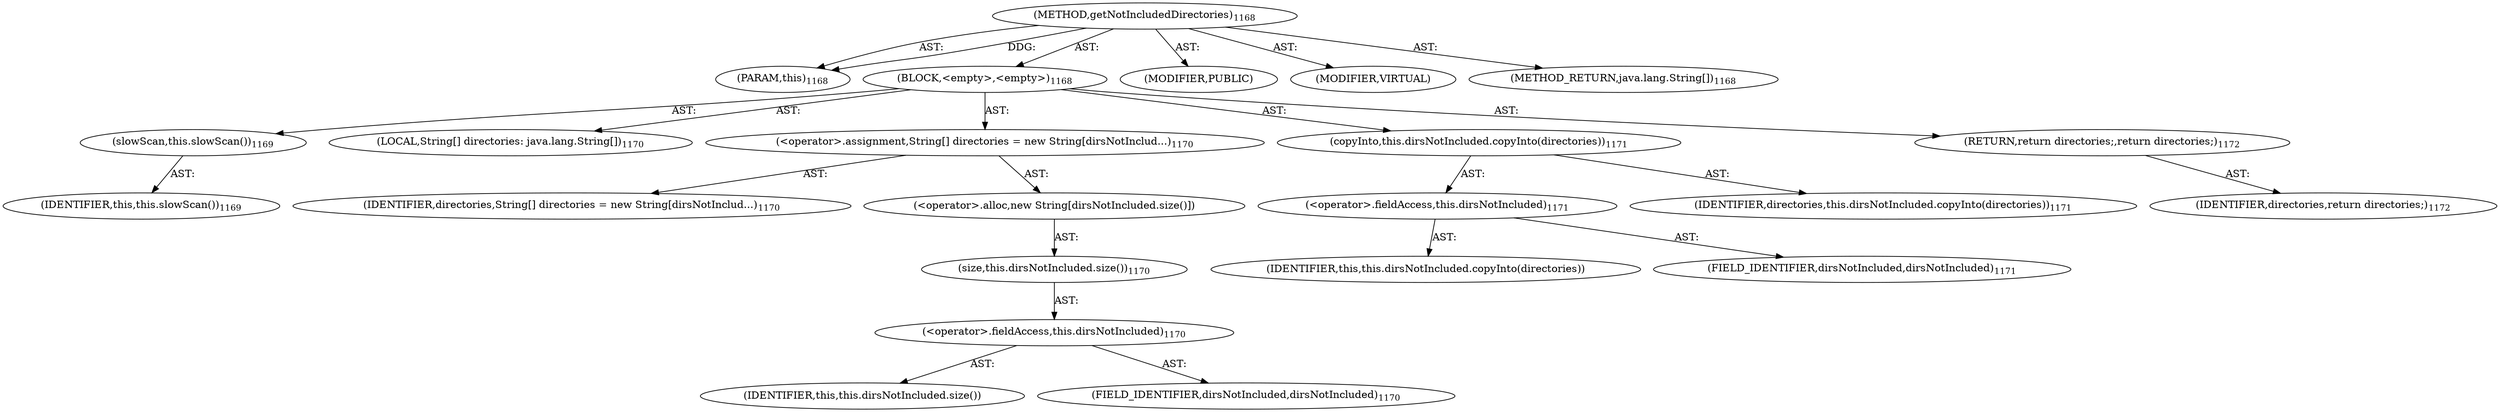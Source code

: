 digraph "getNotIncludedDirectories" {  
"111669149734" [label = <(METHOD,getNotIncludedDirectories)<SUB>1168</SUB>> ]
"115964117009" [label = <(PARAM,this)<SUB>1168</SUB>> ]
"25769803918" [label = <(BLOCK,&lt;empty&gt;,&lt;empty&gt;)<SUB>1168</SUB>> ]
"30064771675" [label = <(slowScan,this.slowScan())<SUB>1169</SUB>> ]
"68719476786" [label = <(IDENTIFIER,this,this.slowScan())<SUB>1169</SUB>> ]
"94489280561" [label = <(LOCAL,String[] directories: java.lang.String[])<SUB>1170</SUB>> ]
"30064771676" [label = <(&lt;operator&gt;.assignment,String[] directories = new String[dirsNotInclud...)<SUB>1170</SUB>> ]
"68719477268" [label = <(IDENTIFIER,directories,String[] directories = new String[dirsNotInclud...)<SUB>1170</SUB>> ]
"30064771677" [label = <(&lt;operator&gt;.alloc,new String[dirsNotIncluded.size()])> ]
"30064771678" [label = <(size,this.dirsNotIncluded.size())<SUB>1170</SUB>> ]
"30064771679" [label = <(&lt;operator&gt;.fieldAccess,this.dirsNotIncluded)<SUB>1170</SUB>> ]
"68719477269" [label = <(IDENTIFIER,this,this.dirsNotIncluded.size())> ]
"55834575023" [label = <(FIELD_IDENTIFIER,dirsNotIncluded,dirsNotIncluded)<SUB>1170</SUB>> ]
"30064771680" [label = <(copyInto,this.dirsNotIncluded.copyInto(directories))<SUB>1171</SUB>> ]
"30064771681" [label = <(&lt;operator&gt;.fieldAccess,this.dirsNotIncluded)<SUB>1171</SUB>> ]
"68719477270" [label = <(IDENTIFIER,this,this.dirsNotIncluded.copyInto(directories))> ]
"55834575024" [label = <(FIELD_IDENTIFIER,dirsNotIncluded,dirsNotIncluded)<SUB>1171</SUB>> ]
"68719477271" [label = <(IDENTIFIER,directories,this.dirsNotIncluded.copyInto(directories))<SUB>1171</SUB>> ]
"146028888095" [label = <(RETURN,return directories;,return directories;)<SUB>1172</SUB>> ]
"68719477272" [label = <(IDENTIFIER,directories,return directories;)<SUB>1172</SUB>> ]
"133143986276" [label = <(MODIFIER,PUBLIC)> ]
"133143986277" [label = <(MODIFIER,VIRTUAL)> ]
"128849018918" [label = <(METHOD_RETURN,java.lang.String[])<SUB>1168</SUB>> ]
  "111669149734" -> "115964117009"  [ label = "AST: "] 
  "111669149734" -> "25769803918"  [ label = "AST: "] 
  "111669149734" -> "133143986276"  [ label = "AST: "] 
  "111669149734" -> "133143986277"  [ label = "AST: "] 
  "111669149734" -> "128849018918"  [ label = "AST: "] 
  "25769803918" -> "30064771675"  [ label = "AST: "] 
  "25769803918" -> "94489280561"  [ label = "AST: "] 
  "25769803918" -> "30064771676"  [ label = "AST: "] 
  "25769803918" -> "30064771680"  [ label = "AST: "] 
  "25769803918" -> "146028888095"  [ label = "AST: "] 
  "30064771675" -> "68719476786"  [ label = "AST: "] 
  "30064771676" -> "68719477268"  [ label = "AST: "] 
  "30064771676" -> "30064771677"  [ label = "AST: "] 
  "30064771677" -> "30064771678"  [ label = "AST: "] 
  "30064771678" -> "30064771679"  [ label = "AST: "] 
  "30064771679" -> "68719477269"  [ label = "AST: "] 
  "30064771679" -> "55834575023"  [ label = "AST: "] 
  "30064771680" -> "30064771681"  [ label = "AST: "] 
  "30064771680" -> "68719477271"  [ label = "AST: "] 
  "30064771681" -> "68719477270"  [ label = "AST: "] 
  "30064771681" -> "55834575024"  [ label = "AST: "] 
  "146028888095" -> "68719477272"  [ label = "AST: "] 
  "111669149734" -> "115964117009"  [ label = "DDG: "] 
}
